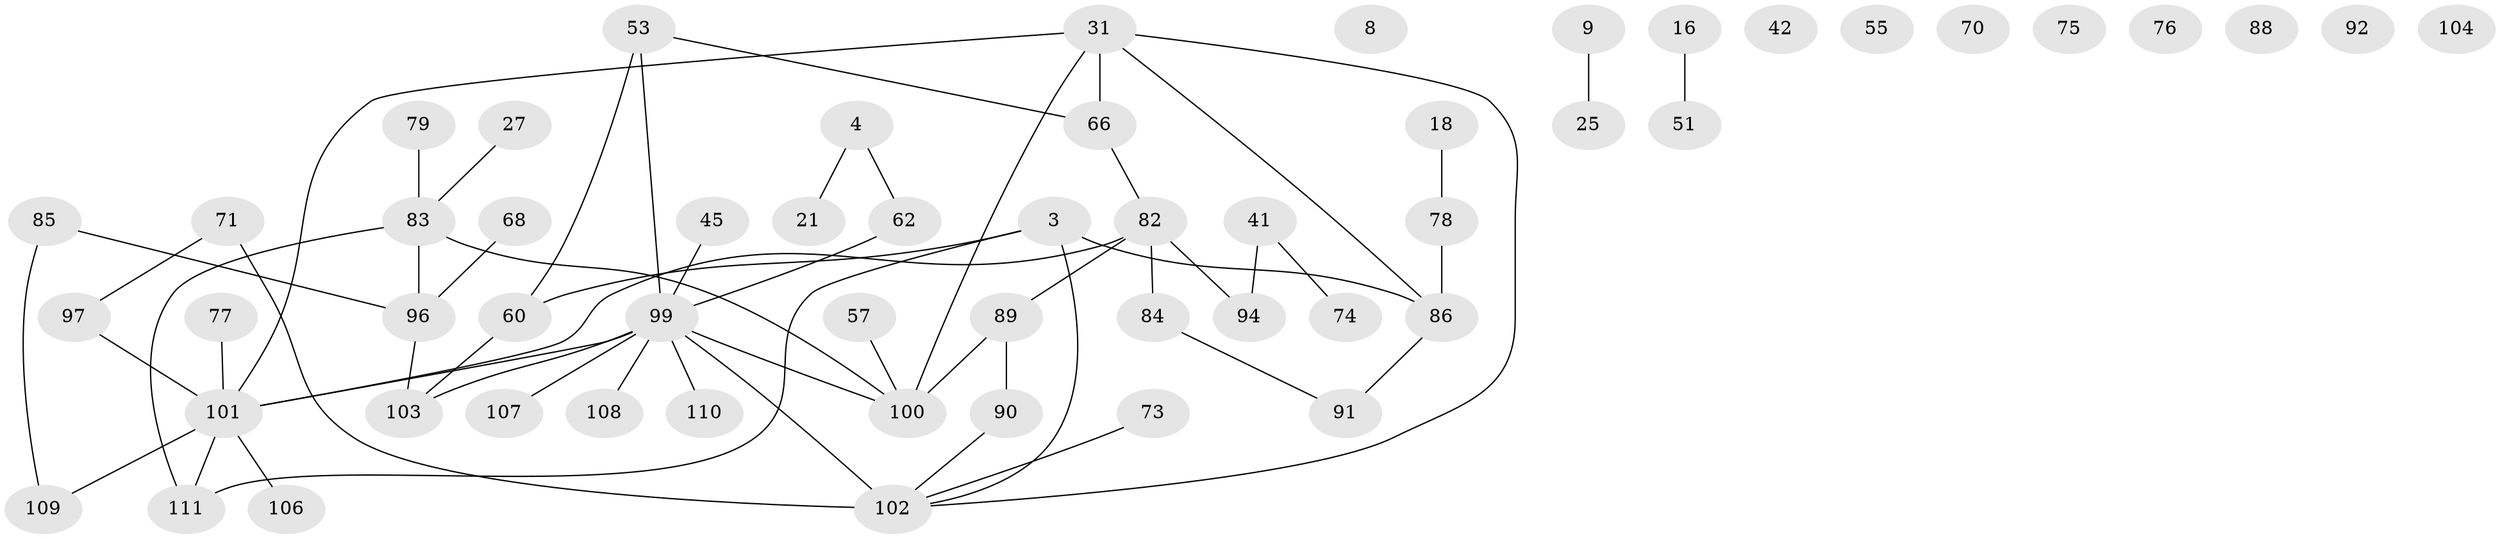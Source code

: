 // original degree distribution, {3: 0.24324324324324326, 2: 0.26126126126126126, 5: 0.04504504504504504, 1: 0.25225225225225223, 0: 0.08108108108108109, 4: 0.09009009009009009, 6: 0.02702702702702703}
// Generated by graph-tools (version 1.1) at 2025/38/03/09/25 04:38:46]
// undirected, 55 vertices, 58 edges
graph export_dot {
graph [start="1"]
  node [color=gray90,style=filled];
  3 [super="+2"];
  4;
  8;
  9;
  16;
  18;
  21;
  25;
  27;
  31 [super="+15"];
  41;
  42;
  45;
  51;
  53;
  55;
  57;
  60 [super="+40"];
  62;
  66;
  68;
  70;
  71 [super="+33"];
  73;
  74;
  75;
  76;
  77;
  78;
  79;
  82 [super="+49+81"];
  83 [super="+69"];
  84 [super="+17"];
  85 [super="+5"];
  86 [super="+13"];
  88;
  89 [super="+1"];
  90;
  91;
  92;
  94;
  96;
  97 [super="+14+39+29"];
  99 [super="+19+38+58+65+95+93"];
  100 [super="+24"];
  101 [super="+23+59+72+54+87+80"];
  102 [super="+98"];
  103 [super="+28+22+47+67"];
  104;
  106;
  107;
  108;
  109 [super="+12"];
  110;
  111 [super="+105"];
  3 -- 60;
  3 -- 86 [weight=2];
  3 -- 102;
  3 -- 111;
  4 -- 21;
  4 -- 62;
  9 -- 25;
  16 -- 51;
  18 -- 78;
  27 -- 83;
  31 -- 66;
  31 -- 86;
  31 -- 100;
  31 -- 102;
  31 -- 101;
  41 -- 74;
  41 -- 94;
  45 -- 99;
  53 -- 66;
  53 -- 60;
  53 -- 99;
  57 -- 100;
  60 -- 103;
  62 -- 99;
  66 -- 82;
  68 -- 96;
  71 -- 97;
  71 -- 102;
  73 -- 102;
  77 -- 101;
  78 -- 86;
  79 -- 83;
  82 -- 101;
  82 -- 89;
  82 -- 84;
  82 -- 94;
  83 -- 96;
  83 -- 100;
  83 -- 111;
  84 -- 91;
  85 -- 96;
  85 -- 109;
  86 -- 91;
  89 -- 90 [weight=2];
  89 -- 100 [weight=2];
  90 -- 102 [weight=2];
  96 -- 103 [weight=2];
  97 -- 101;
  99 -- 108;
  99 -- 100;
  99 -- 107;
  99 -- 102 [weight=4];
  99 -- 110;
  99 -- 103 [weight=2];
  99 -- 101 [weight=3];
  101 -- 106;
  101 -- 109;
  101 -- 111;
}
